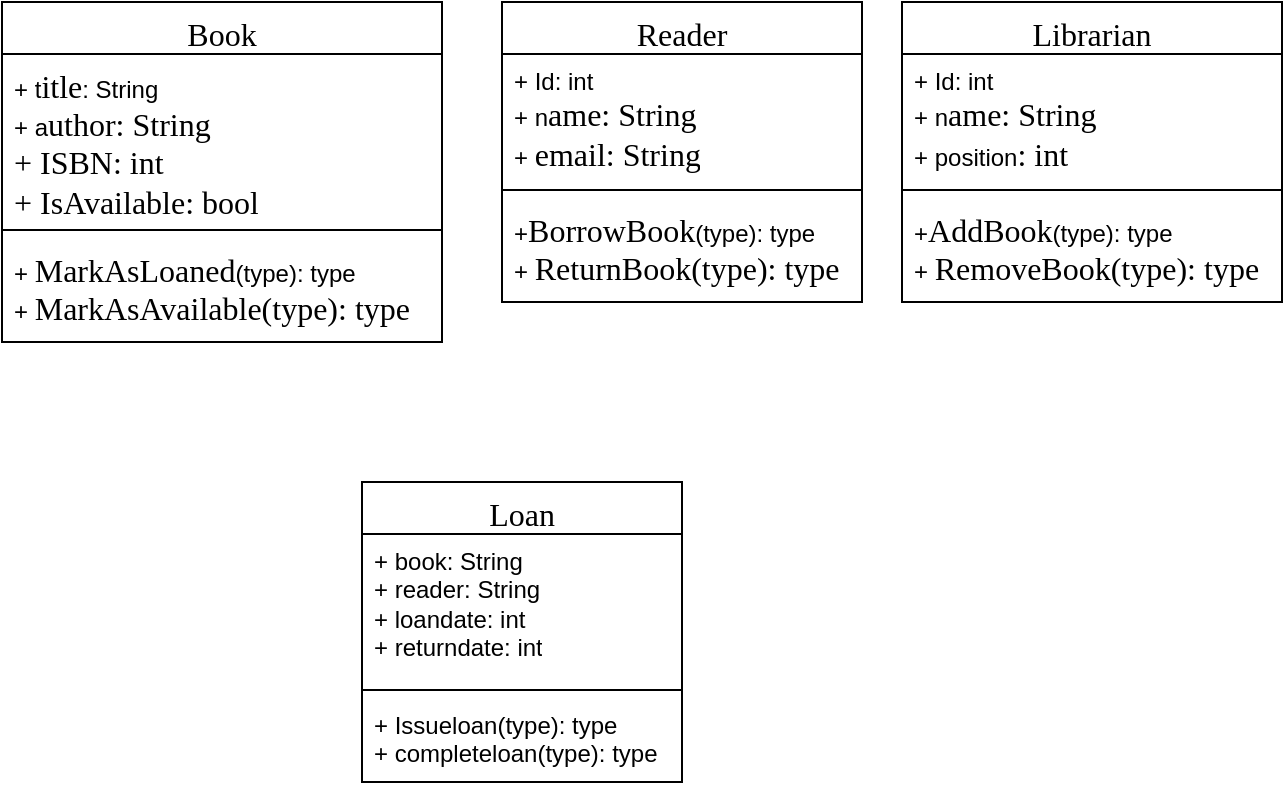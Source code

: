 <mxfile version="24.8.6">
  <diagram name="Страница — 1" id="WIwEEdzJ43OX5eU-hvu7">
    <mxGraphModel dx="1050" dy="530" grid="1" gridSize="10" guides="1" tooltips="1" connect="1" arrows="1" fold="1" page="1" pageScale="1" pageWidth="827" pageHeight="1169" math="0" shadow="0">
      <root>
        <object label="" id="0">
          <mxCell />
        </object>
        <mxCell id="1" parent="0" />
        <mxCell id="By1WHbtdiNd17QmtT9QN-1" value="&lt;span style=&quot;font-family: &amp;quot;Times New Roman&amp;quot;; font-size: medium; font-weight: 400; text-align: start;&quot;&gt;Book&lt;/span&gt;" style="swimlane;fontStyle=1;align=center;verticalAlign=top;childLayout=stackLayout;horizontal=1;startSize=26;horizontalStack=0;resizeParent=1;resizeParentMax=0;resizeLast=0;collapsible=1;marginBottom=0;whiteSpace=wrap;html=1;" parent="1" vertex="1">
          <mxGeometry x="20" y="30" width="220" height="170" as="geometry" />
        </mxCell>
        <mxCell id="By1WHbtdiNd17QmtT9QN-2" value="+ t&lt;span style=&quot;font-family: &amp;quot;Times New Roman&amp;quot;; font-size: medium;&quot;&gt;itle&lt;/span&gt;: String&lt;div&gt;+ a&lt;span style=&quot;font-family: &amp;quot;Times New Roman&amp;quot;; font-size: medium; background-color: initial;&quot;&gt;uthor: String&lt;/span&gt;&lt;/div&gt;&lt;div&gt;&lt;font size=&quot;3&quot; face=&quot;Times New Roman&quot;&gt;+&amp;nbsp;&lt;/font&gt;&lt;span style=&quot;font-family: &amp;quot;Times New Roman&amp;quot;; font-size: medium; background-color: initial;&quot;&gt;ISBN: int&lt;/span&gt;&lt;/div&gt;&lt;div&gt;&lt;span style=&quot;font-family: &amp;quot;Times New Roman&amp;quot;; font-size: medium; background-color: initial;&quot;&gt;+&amp;nbsp;&lt;/span&gt;&lt;span style=&quot;font-family: &amp;quot;Times New Roman&amp;quot;; font-size: medium; background-color: initial;&quot;&gt;IsAvailable: bool&lt;/span&gt;&lt;/div&gt;" style="text;strokeColor=none;fillColor=none;align=left;verticalAlign=top;spacingLeft=4;spacingRight=4;overflow=hidden;rotatable=0;points=[[0,0.5],[1,0.5]];portConstraint=eastwest;whiteSpace=wrap;html=1;" parent="By1WHbtdiNd17QmtT9QN-1" vertex="1">
          <mxGeometry y="26" width="220" height="84" as="geometry" />
        </mxCell>
        <mxCell id="By1WHbtdiNd17QmtT9QN-3" value="" style="line;strokeWidth=1;fillColor=none;align=left;verticalAlign=middle;spacingTop=-1;spacingLeft=3;spacingRight=3;rotatable=0;labelPosition=right;points=[];portConstraint=eastwest;strokeColor=inherit;" parent="By1WHbtdiNd17QmtT9QN-1" vertex="1">
          <mxGeometry y="110" width="220" height="8" as="geometry" />
        </mxCell>
        <mxCell id="By1WHbtdiNd17QmtT9QN-4" value="+&amp;nbsp;&lt;span style=&quot;font-family: &amp;quot;Times New Roman&amp;quot;; font-size: medium;&quot;&gt;MarkAsLoaned&lt;/span&gt;(type): type&lt;div&gt;+&amp;nbsp;&lt;span style=&quot;font-family: &amp;quot;Times New Roman&amp;quot;; font-size: medium; background-color: initial;&quot;&gt;MarkAsAvailable(type): type&lt;/span&gt;&lt;/div&gt;" style="text;strokeColor=none;fillColor=none;align=left;verticalAlign=top;spacingLeft=4;spacingRight=4;overflow=hidden;rotatable=0;points=[[0,0.5],[1,0.5]];portConstraint=eastwest;whiteSpace=wrap;html=1;" parent="By1WHbtdiNd17QmtT9QN-1" vertex="1">
          <mxGeometry y="118" width="220" height="52" as="geometry" />
        </mxCell>
        <mxCell id="By1WHbtdiNd17QmtT9QN-5" value="&lt;span style=&quot;font-family: &amp;quot;Times New Roman&amp;quot;; font-size: medium; font-weight: 400; text-align: start;&quot;&gt;Reader&lt;/span&gt;" style="swimlane;fontStyle=1;align=center;verticalAlign=top;childLayout=stackLayout;horizontal=1;startSize=26;horizontalStack=0;resizeParent=1;resizeParentMax=0;resizeLast=0;collapsible=1;marginBottom=0;whiteSpace=wrap;html=1;" parent="1" vertex="1">
          <mxGeometry x="270" y="30" width="180" height="150" as="geometry" />
        </mxCell>
        <mxCell id="By1WHbtdiNd17QmtT9QN-6" value="+ Id: int&lt;div&gt;+ n&lt;span style=&quot;font-family: &amp;quot;Times New Roman&amp;quot;; font-size: medium;&quot;&gt;ame&lt;/span&gt;&lt;span style=&quot;font-family: &amp;quot;Times New Roman&amp;quot;; font-size: medium; background-color: initial;&quot;&gt;: String&lt;/span&gt;&lt;/div&gt;&lt;div&gt;+ &lt;font size=&quot;3&quot; face=&quot;Times New Roman&quot;&gt;email: String&lt;/font&gt;&lt;br&gt;&lt;/div&gt;" style="text;strokeColor=none;fillColor=none;align=left;verticalAlign=top;spacingLeft=4;spacingRight=4;overflow=hidden;rotatable=0;points=[[0,0.5],[1,0.5]];portConstraint=eastwest;whiteSpace=wrap;html=1;" parent="By1WHbtdiNd17QmtT9QN-5" vertex="1">
          <mxGeometry y="26" width="180" height="64" as="geometry" />
        </mxCell>
        <mxCell id="By1WHbtdiNd17QmtT9QN-7" value="" style="line;strokeWidth=1;fillColor=none;align=left;verticalAlign=middle;spacingTop=-1;spacingLeft=3;spacingRight=3;rotatable=0;labelPosition=right;points=[];portConstraint=eastwest;strokeColor=inherit;" parent="By1WHbtdiNd17QmtT9QN-5" vertex="1">
          <mxGeometry y="90" width="180" height="8" as="geometry" />
        </mxCell>
        <mxCell id="By1WHbtdiNd17QmtT9QN-8" value="+&lt;span style=&quot;font-family: &amp;quot;Times New Roman&amp;quot;; font-size: medium;&quot;&gt;BorrowBook&lt;/span&gt;(type): type&lt;div&gt;+&amp;nbsp;&lt;span style=&quot;font-family: &amp;quot;Times New Roman&amp;quot;; font-size: medium;&quot;&gt;ReturnBook&lt;/span&gt;&lt;span style=&quot;font-family: &amp;quot;Times New Roman&amp;quot;; font-size: medium; background-color: initial;&quot;&gt;(type): type&lt;/span&gt;&lt;/div&gt;" style="text;strokeColor=none;fillColor=none;align=left;verticalAlign=top;spacingLeft=4;spacingRight=4;overflow=hidden;rotatable=0;points=[[0,0.5],[1,0.5]];portConstraint=eastwest;whiteSpace=wrap;html=1;" parent="By1WHbtdiNd17QmtT9QN-5" vertex="1">
          <mxGeometry y="98" width="180" height="52" as="geometry" />
        </mxCell>
        <mxCell id="By1WHbtdiNd17QmtT9QN-9" value="&lt;span style=&quot;font-family: &amp;quot;Times New Roman&amp;quot;; font-size: medium; font-weight: 400; text-align: start;&quot;&gt;Librarian&lt;/span&gt;" style="swimlane;fontStyle=1;align=center;verticalAlign=top;childLayout=stackLayout;horizontal=1;startSize=26;horizontalStack=0;resizeParent=1;resizeParentMax=0;resizeLast=0;collapsible=1;marginBottom=0;whiteSpace=wrap;html=1;" parent="1" vertex="1">
          <mxGeometry x="470" y="30" width="190" height="150" as="geometry" />
        </mxCell>
        <mxCell id="By1WHbtdiNd17QmtT9QN-10" value="+ Id: int&lt;div&gt;+ n&lt;span style=&quot;font-family: &amp;quot;Times New Roman&amp;quot;; font-size: medium;&quot;&gt;ame&lt;/span&gt;&lt;span style=&quot;font-family: &amp;quot;Times New Roman&amp;quot;; font-size: medium; background-color: initial;&quot;&gt;: String&lt;/span&gt;&lt;/div&gt;&lt;div&gt;+ position&lt;span style=&quot;font-family: &amp;quot;Times New Roman&amp;quot;; font-size: medium; background-color: initial;&quot;&gt;: int&lt;/span&gt;&lt;/div&gt;" style="text;strokeColor=none;fillColor=none;align=left;verticalAlign=top;spacingLeft=4;spacingRight=4;overflow=hidden;rotatable=0;points=[[0,0.5],[1,0.5]];portConstraint=eastwest;whiteSpace=wrap;html=1;" parent="By1WHbtdiNd17QmtT9QN-9" vertex="1">
          <mxGeometry y="26" width="190" height="64" as="geometry" />
        </mxCell>
        <mxCell id="By1WHbtdiNd17QmtT9QN-11" value="" style="line;strokeWidth=1;fillColor=none;align=left;verticalAlign=middle;spacingTop=-1;spacingLeft=3;spacingRight=3;rotatable=0;labelPosition=right;points=[];portConstraint=eastwest;strokeColor=inherit;" parent="By1WHbtdiNd17QmtT9QN-9" vertex="1">
          <mxGeometry y="90" width="190" height="8" as="geometry" />
        </mxCell>
        <mxCell id="By1WHbtdiNd17QmtT9QN-12" value="+&lt;span style=&quot;font-family: &amp;quot;Times New Roman&amp;quot;; font-size: medium;&quot;&gt;AddBook&lt;/span&gt;(type): type&lt;div&gt;+&amp;nbsp;&lt;span style=&quot;font-family: &amp;quot;Times New Roman&amp;quot;; font-size: medium;&quot;&gt;RemoveBook(&lt;/span&gt;&lt;span style=&quot;font-family: &amp;quot;Times New Roman&amp;quot;; font-size: medium; background-color: initial;&quot;&gt;type): type&lt;/span&gt;&lt;/div&gt;" style="text;strokeColor=none;fillColor=none;align=left;verticalAlign=top;spacingLeft=4;spacingRight=4;overflow=hidden;rotatable=0;points=[[0,0.5],[1,0.5]];portConstraint=eastwest;whiteSpace=wrap;html=1;" parent="By1WHbtdiNd17QmtT9QN-9" vertex="1">
          <mxGeometry y="98" width="190" height="52" as="geometry" />
        </mxCell>
        <mxCell id="By1WHbtdiNd17QmtT9QN-13" value="&lt;span style=&quot;font-family: &amp;quot;Times New Roman&amp;quot;; font-size: medium; font-weight: 400; text-align: start;&quot;&gt;Loan&lt;/span&gt;" style="swimlane;fontStyle=1;align=center;verticalAlign=top;childLayout=stackLayout;horizontal=1;startSize=26;horizontalStack=0;resizeParent=1;resizeParentMax=0;resizeLast=0;collapsible=1;marginBottom=0;whiteSpace=wrap;html=1;" parent="1" vertex="1">
          <mxGeometry x="200" y="270" width="160" height="150" as="geometry" />
        </mxCell>
        <mxCell id="By1WHbtdiNd17QmtT9QN-14" value="+ book: String&lt;div&gt;+ reader: String&lt;br&gt;&lt;/div&gt;&lt;div&gt;+ loandate: int&lt;br&gt;&lt;/div&gt;&lt;div&gt;+ returndate: int&lt;br&gt;&lt;/div&gt;&lt;div&gt;&lt;br&gt;&lt;/div&gt;" style="text;strokeColor=none;fillColor=none;align=left;verticalAlign=top;spacingLeft=4;spacingRight=4;overflow=hidden;rotatable=0;points=[[0,0.5],[1,0.5]];portConstraint=eastwest;whiteSpace=wrap;html=1;" parent="By1WHbtdiNd17QmtT9QN-13" vertex="1">
          <mxGeometry y="26" width="160" height="74" as="geometry" />
        </mxCell>
        <mxCell id="By1WHbtdiNd17QmtT9QN-15" value="" style="line;strokeWidth=1;fillColor=none;align=left;verticalAlign=middle;spacingTop=-1;spacingLeft=3;spacingRight=3;rotatable=0;labelPosition=right;points=[];portConstraint=eastwest;strokeColor=inherit;" parent="By1WHbtdiNd17QmtT9QN-13" vertex="1">
          <mxGeometry y="100" width="160" height="8" as="geometry" />
        </mxCell>
        <mxCell id="By1WHbtdiNd17QmtT9QN-16" value="+ Issueloan(type): type&lt;div&gt;+ completeloan(type): type&lt;br&gt;&lt;/div&gt;" style="text;strokeColor=none;fillColor=none;align=left;verticalAlign=top;spacingLeft=4;spacingRight=4;overflow=hidden;rotatable=0;points=[[0,0.5],[1,0.5]];portConstraint=eastwest;whiteSpace=wrap;html=1;" parent="By1WHbtdiNd17QmtT9QN-13" vertex="1">
          <mxGeometry y="108" width="160" height="42" as="geometry" />
        </mxCell>
      </root>
    </mxGraphModel>
  </diagram>
</mxfile>

